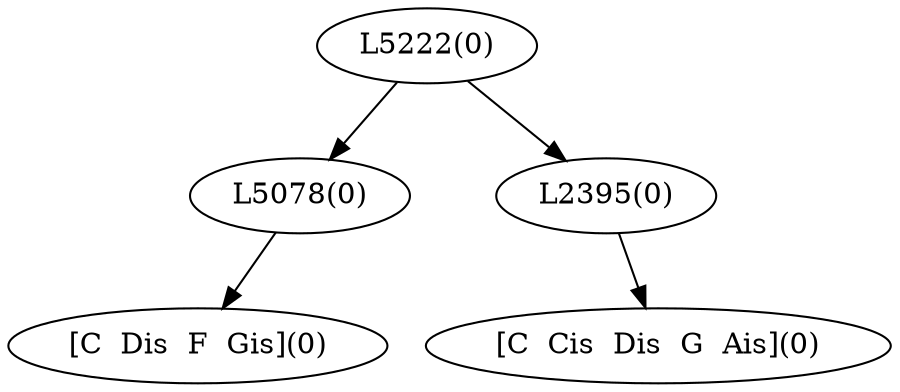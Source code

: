 digraph sample{
"L5078(0)"->"[C  Dis  F  Gis](0)"
"L2395(0)"->"[C  Cis  Dis  G  Ais](0)"
"L5222(0)"->"L5078(0)"
"L5222(0)"->"L2395(0)"
{rank = min; "L5222(0)"}
{rank = same; "L5078(0)"; "L2395(0)";}
{rank = max; "[C  Cis  Dis  G  Ais](0)"; "[C  Dis  F  Gis](0)";}
}